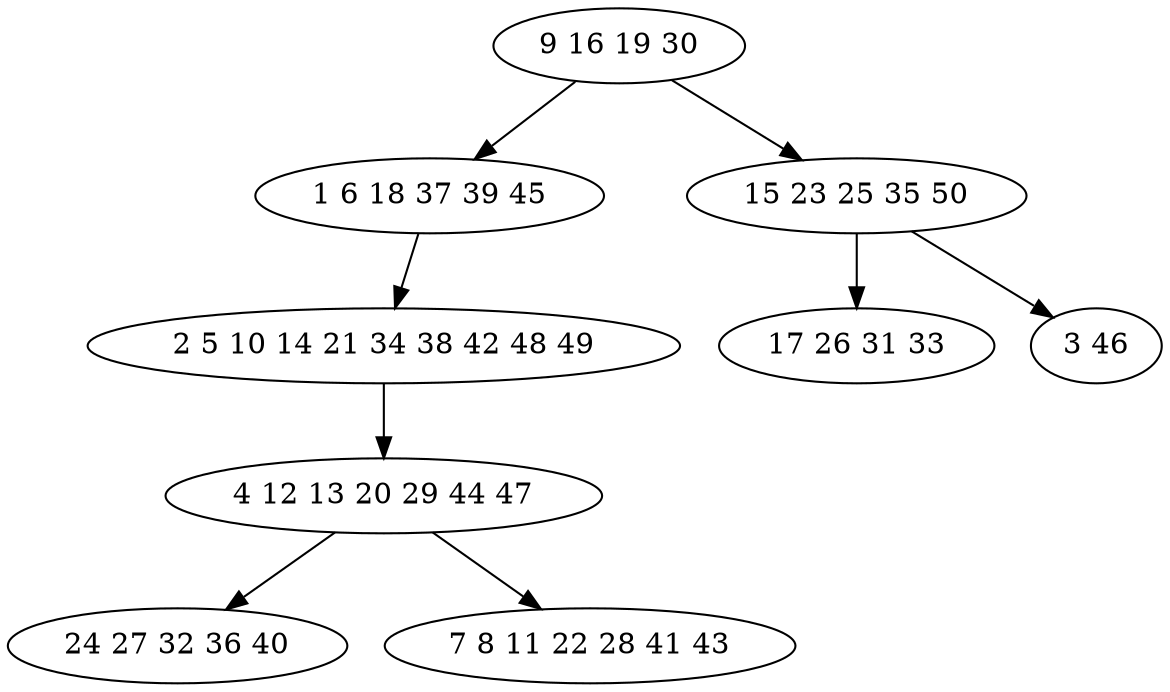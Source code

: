 digraph true_tree {
	"0" -> "1"
	"0" -> "2"
	"1" -> "3"
	"2" -> "4"
	"3" -> "5"
	"5" -> "6"
	"2" -> "7"
	"5" -> "8"
	"0" [label="9 16 19 30"];
	"1" [label="1 6 18 37 39 45"];
	"2" [label="15 23 25 35 50"];
	"3" [label="2 5 10 14 21 34 38 42 48 49"];
	"4" [label="17 26 31 33"];
	"5" [label="4 12 13 20 29 44 47"];
	"6" [label="24 27 32 36 40"];
	"7" [label="3 46"];
	"8" [label="7 8 11 22 28 41 43"];
}
